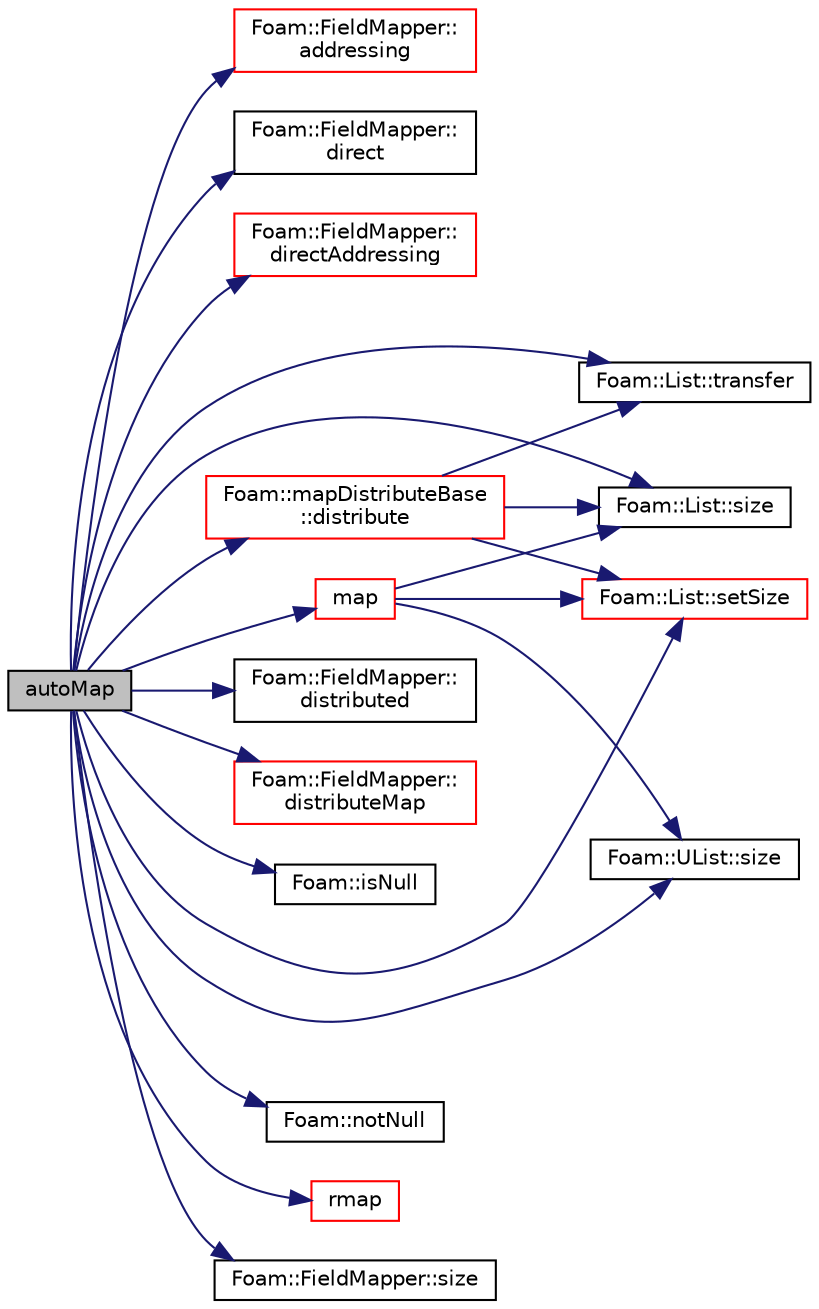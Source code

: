 digraph "autoMap"
{
  bgcolor="transparent";
  edge [fontname="Helvetica",fontsize="10",labelfontname="Helvetica",labelfontsize="10"];
  node [fontname="Helvetica",fontsize="10",shape=record];
  rankdir="LR";
  Node1 [label="autoMap",height=0.2,width=0.4,color="black", fillcolor="grey75", style="filled", fontcolor="black"];
  Node1 -> Node2 [color="midnightblue",fontsize="10",style="solid",fontname="Helvetica"];
  Node2 [label="Foam::FieldMapper::\laddressing",height=0.2,width=0.4,color="red",URL="$a00776.html#a2411d10cd0ddf4799dd094b973b9ffa2"];
  Node1 -> Node3 [color="midnightblue",fontsize="10",style="solid",fontname="Helvetica"];
  Node3 [label="Foam::FieldMapper::\ldirect",height=0.2,width=0.4,color="black",URL="$a00776.html#ab87945b0ee21151fbe15ae3395fd9201"];
  Node1 -> Node4 [color="midnightblue",fontsize="10",style="solid",fontname="Helvetica"];
  Node4 [label="Foam::FieldMapper::\ldirectAddressing",height=0.2,width=0.4,color="red",URL="$a00776.html#ad240c1e56da5df8d3f32428b7327c6b3"];
  Node1 -> Node5 [color="midnightblue",fontsize="10",style="solid",fontname="Helvetica"];
  Node5 [label="Foam::mapDistributeBase\l::distribute",height=0.2,width=0.4,color="red",URL="$a01438.html#a333f631776644ef8e70cae68822cc5d5",tooltip="Distribute data. Note:schedule only used for Pstream::scheduled. "];
  Node5 -> Node6 [color="midnightblue",fontsize="10",style="solid",fontname="Helvetica"];
  Node6 [label="Foam::List::size",height=0.2,width=0.4,color="black",URL="$a01397.html#a8a5f6fa29bd4b500caf186f60245b384",tooltip="Override size to be inconsistent with allocated storage. "];
  Node5 -> Node7 [color="midnightblue",fontsize="10",style="solid",fontname="Helvetica"];
  Node7 [label="Foam::List::setSize",height=0.2,width=0.4,color="red",URL="$a01397.html#aedb985ffeaf1bdbfeccc2a8730405703",tooltip="Reset size of List. "];
  Node5 -> Node8 [color="midnightblue",fontsize="10",style="solid",fontname="Helvetica"];
  Node8 [label="Foam::List::transfer",height=0.2,width=0.4,color="black",URL="$a01397.html#a25ad1d2084d16b234b0cf91c07e832c0",tooltip="Transfer the contents of the argument List into this list. "];
  Node1 -> Node9 [color="midnightblue",fontsize="10",style="solid",fontname="Helvetica"];
  Node9 [label="Foam::FieldMapper::\ldistributed",height=0.2,width=0.4,color="black",URL="$a00776.html#adf00f569a5f9e61e40a84329916974cf"];
  Node1 -> Node10 [color="midnightblue",fontsize="10",style="solid",fontname="Helvetica"];
  Node10 [label="Foam::FieldMapper::\ldistributeMap",height=0.2,width=0.4,color="red",URL="$a00776.html#a4a98ac4a0fedd8107eb37ad1be6d3fa6"];
  Node1 -> Node11 [color="midnightblue",fontsize="10",style="solid",fontname="Helvetica"];
  Node11 [label="Foam::isNull",height=0.2,width=0.4,color="black",URL="$a10909.html#aba2724b510246bcbe183c81b288e9dc5",tooltip="Return true if t is a reference to the nullObject of type T. "];
  Node1 -> Node12 [color="midnightblue",fontsize="10",style="solid",fontname="Helvetica"];
  Node12 [label="map",height=0.2,width=0.4,color="red",URL="$a00765.html#ac1b4ee90a2ebd5b242779445f365b986",tooltip="1 to 1 map from the given field "];
  Node12 -> Node7 [color="midnightblue",fontsize="10",style="solid",fontname="Helvetica"];
  Node12 -> Node6 [color="midnightblue",fontsize="10",style="solid",fontname="Helvetica"];
  Node12 -> Node13 [color="midnightblue",fontsize="10",style="solid",fontname="Helvetica"];
  Node13 [label="Foam::UList::size",height=0.2,width=0.4,color="black",URL="$a02847.html#a723361dc2020160f5492e8fe2d09fa44",tooltip="Return the number of elements in the UList. "];
  Node1 -> Node14 [color="midnightblue",fontsize="10",style="solid",fontname="Helvetica"];
  Node14 [label="Foam::notNull",height=0.2,width=0.4,color="black",URL="$a10909.html#a86b78efa204a96e7e7ef82a2df3571d6",tooltip="Return true if t is not a reference to the nullObject of type T. "];
  Node1 -> Node15 [color="midnightblue",fontsize="10",style="solid",fontname="Helvetica"];
  Node15 [label="rmap",height=0.2,width=0.4,color="red",URL="$a00765.html#ae5cdfcd538daa5fa35fc0c2d7969c1eb",tooltip="1 to 1 reverse-map from the given field "];
  Node1 -> Node7 [color="midnightblue",fontsize="10",style="solid",fontname="Helvetica"];
  Node1 -> Node16 [color="midnightblue",fontsize="10",style="solid",fontname="Helvetica"];
  Node16 [label="Foam::FieldMapper::size",height=0.2,width=0.4,color="black",URL="$a00776.html#a95cbbdb8915183a54d7f6f43d03d2ad4"];
  Node1 -> Node6 [color="midnightblue",fontsize="10",style="solid",fontname="Helvetica"];
  Node1 -> Node13 [color="midnightblue",fontsize="10",style="solid",fontname="Helvetica"];
  Node1 -> Node8 [color="midnightblue",fontsize="10",style="solid",fontname="Helvetica"];
}
